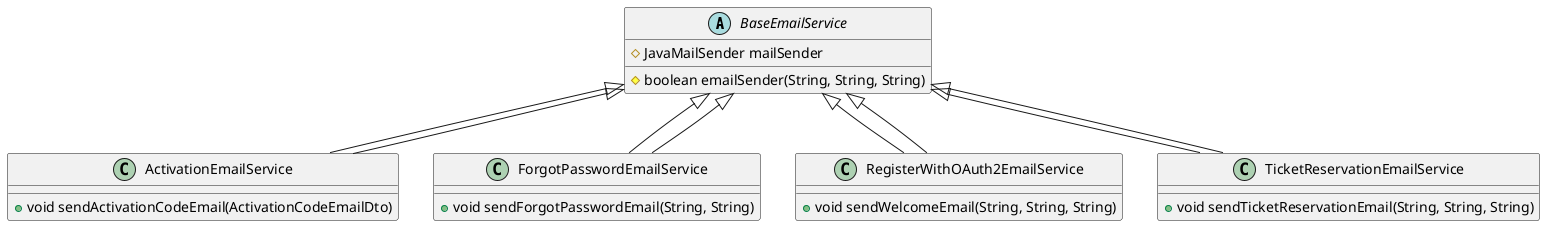 @startuml Complete Service Email Class Diagram

abstract class BaseEmailService {
    # JavaMailSender mailSender
    # boolean emailSender(String, String, String)
}

class ActivationEmailService extends BaseEmailService {
    + void sendActivationCodeEmail(ActivationCodeEmailDto)
}

class ForgotPasswordEmailService extends BaseEmailService {
    + void sendForgotPasswordEmail(String, String)
}

class RegisterWithOAuth2EmailService extends BaseEmailService {
    + void sendWelcomeEmail(String, String, String)
}

class TicketReservationEmailService extends BaseEmailService {
    + void sendTicketReservationEmail(String, String, String)
}

' Relationships
BaseEmailService <|-- ActivationEmailService
BaseEmailService <|-- ForgotPasswordEmailService
BaseEmailService <|-- RegisterWithOAuth2EmailService
BaseEmailService <|-- TicketReservationEmailService

@enduml